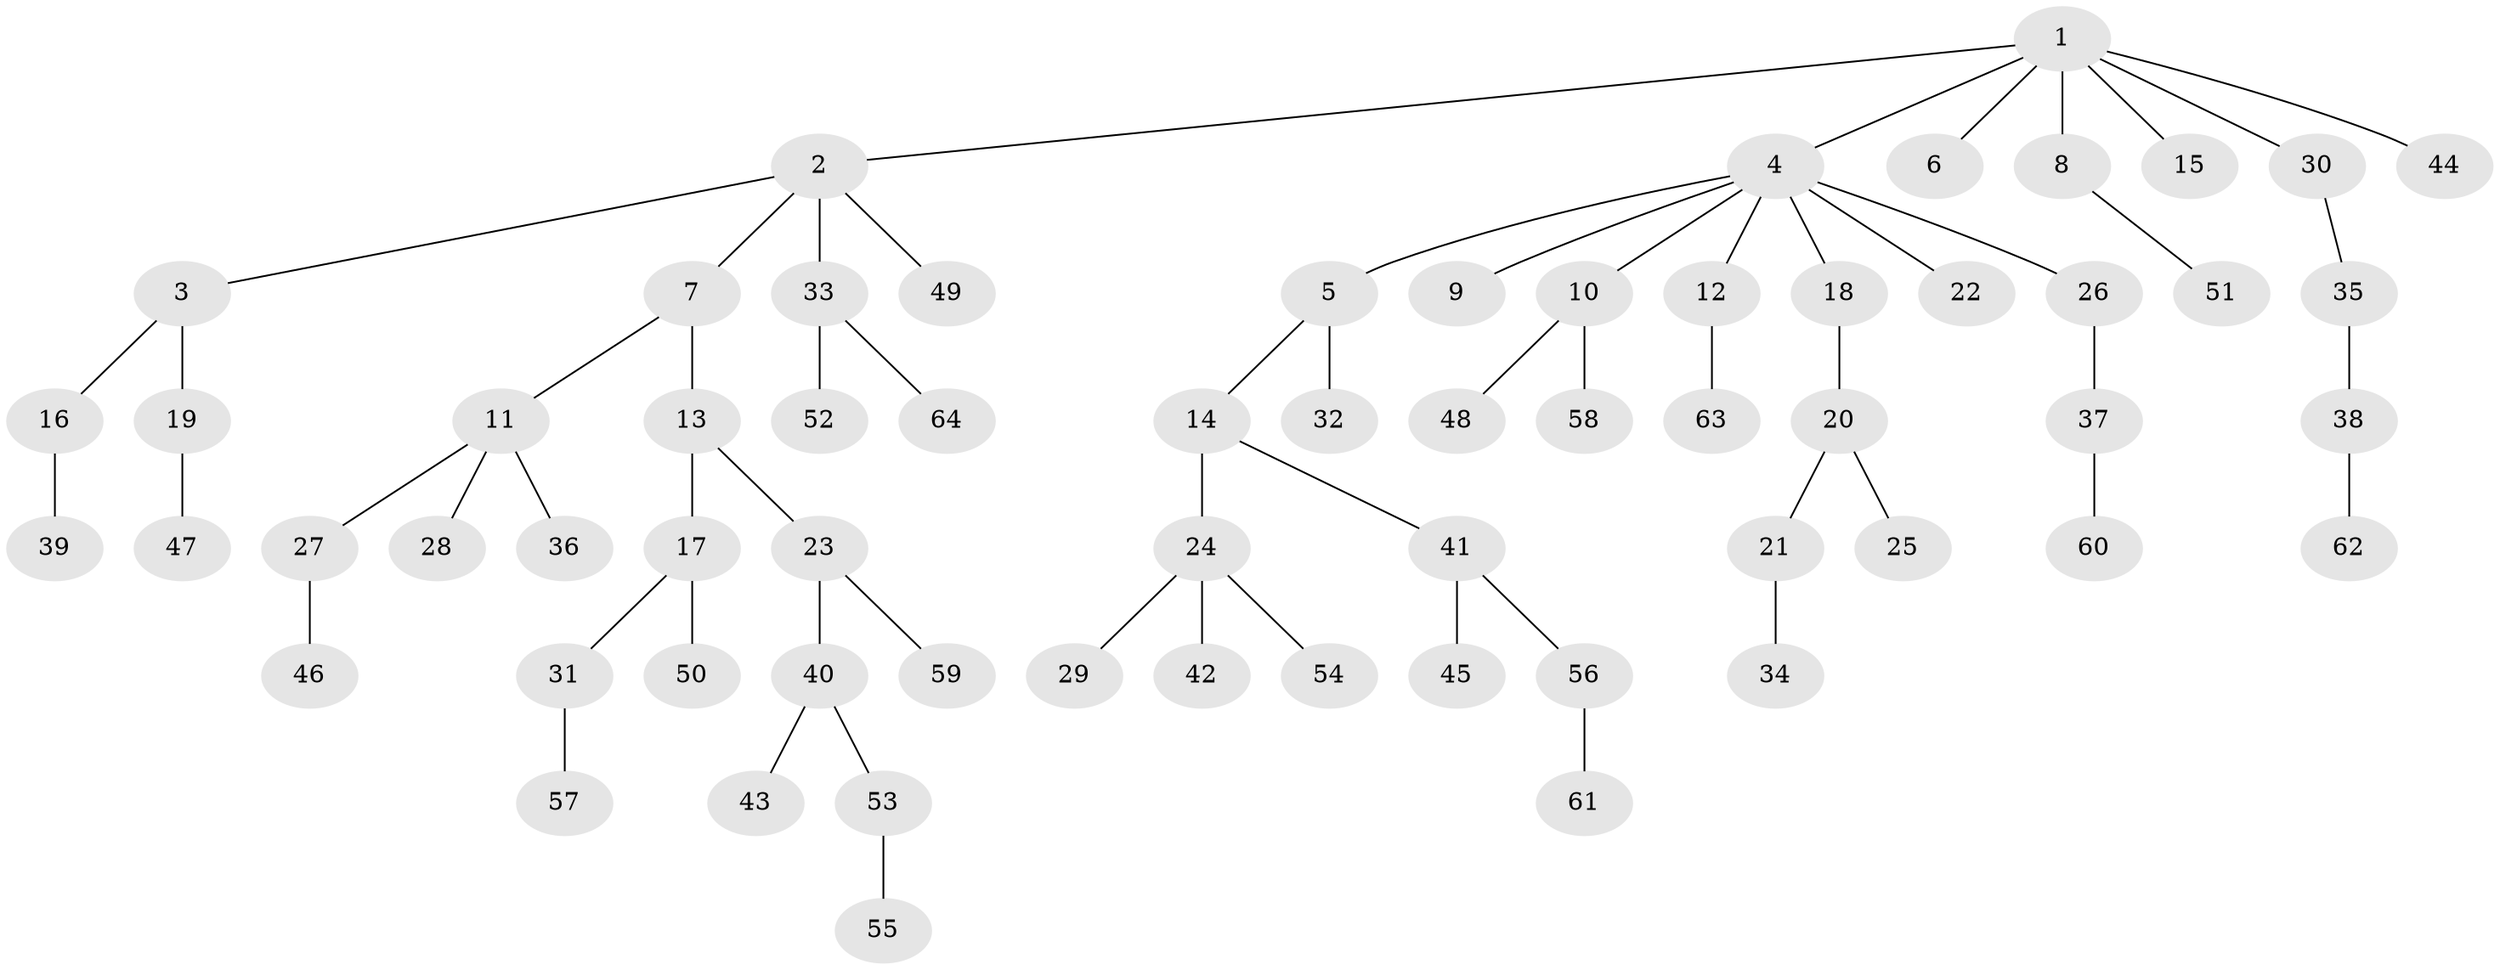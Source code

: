 // Generated by graph-tools (version 1.1) at 2025/11/02/27/25 16:11:27]
// undirected, 64 vertices, 63 edges
graph export_dot {
graph [start="1"]
  node [color=gray90,style=filled];
  1;
  2;
  3;
  4;
  5;
  6;
  7;
  8;
  9;
  10;
  11;
  12;
  13;
  14;
  15;
  16;
  17;
  18;
  19;
  20;
  21;
  22;
  23;
  24;
  25;
  26;
  27;
  28;
  29;
  30;
  31;
  32;
  33;
  34;
  35;
  36;
  37;
  38;
  39;
  40;
  41;
  42;
  43;
  44;
  45;
  46;
  47;
  48;
  49;
  50;
  51;
  52;
  53;
  54;
  55;
  56;
  57;
  58;
  59;
  60;
  61;
  62;
  63;
  64;
  1 -- 2;
  1 -- 4;
  1 -- 6;
  1 -- 8;
  1 -- 15;
  1 -- 30;
  1 -- 44;
  2 -- 3;
  2 -- 7;
  2 -- 33;
  2 -- 49;
  3 -- 16;
  3 -- 19;
  4 -- 5;
  4 -- 9;
  4 -- 10;
  4 -- 12;
  4 -- 18;
  4 -- 22;
  4 -- 26;
  5 -- 14;
  5 -- 32;
  7 -- 11;
  7 -- 13;
  8 -- 51;
  10 -- 48;
  10 -- 58;
  11 -- 27;
  11 -- 28;
  11 -- 36;
  12 -- 63;
  13 -- 17;
  13 -- 23;
  14 -- 24;
  14 -- 41;
  16 -- 39;
  17 -- 31;
  17 -- 50;
  18 -- 20;
  19 -- 47;
  20 -- 21;
  20 -- 25;
  21 -- 34;
  23 -- 40;
  23 -- 59;
  24 -- 29;
  24 -- 42;
  24 -- 54;
  26 -- 37;
  27 -- 46;
  30 -- 35;
  31 -- 57;
  33 -- 52;
  33 -- 64;
  35 -- 38;
  37 -- 60;
  38 -- 62;
  40 -- 43;
  40 -- 53;
  41 -- 45;
  41 -- 56;
  53 -- 55;
  56 -- 61;
}
